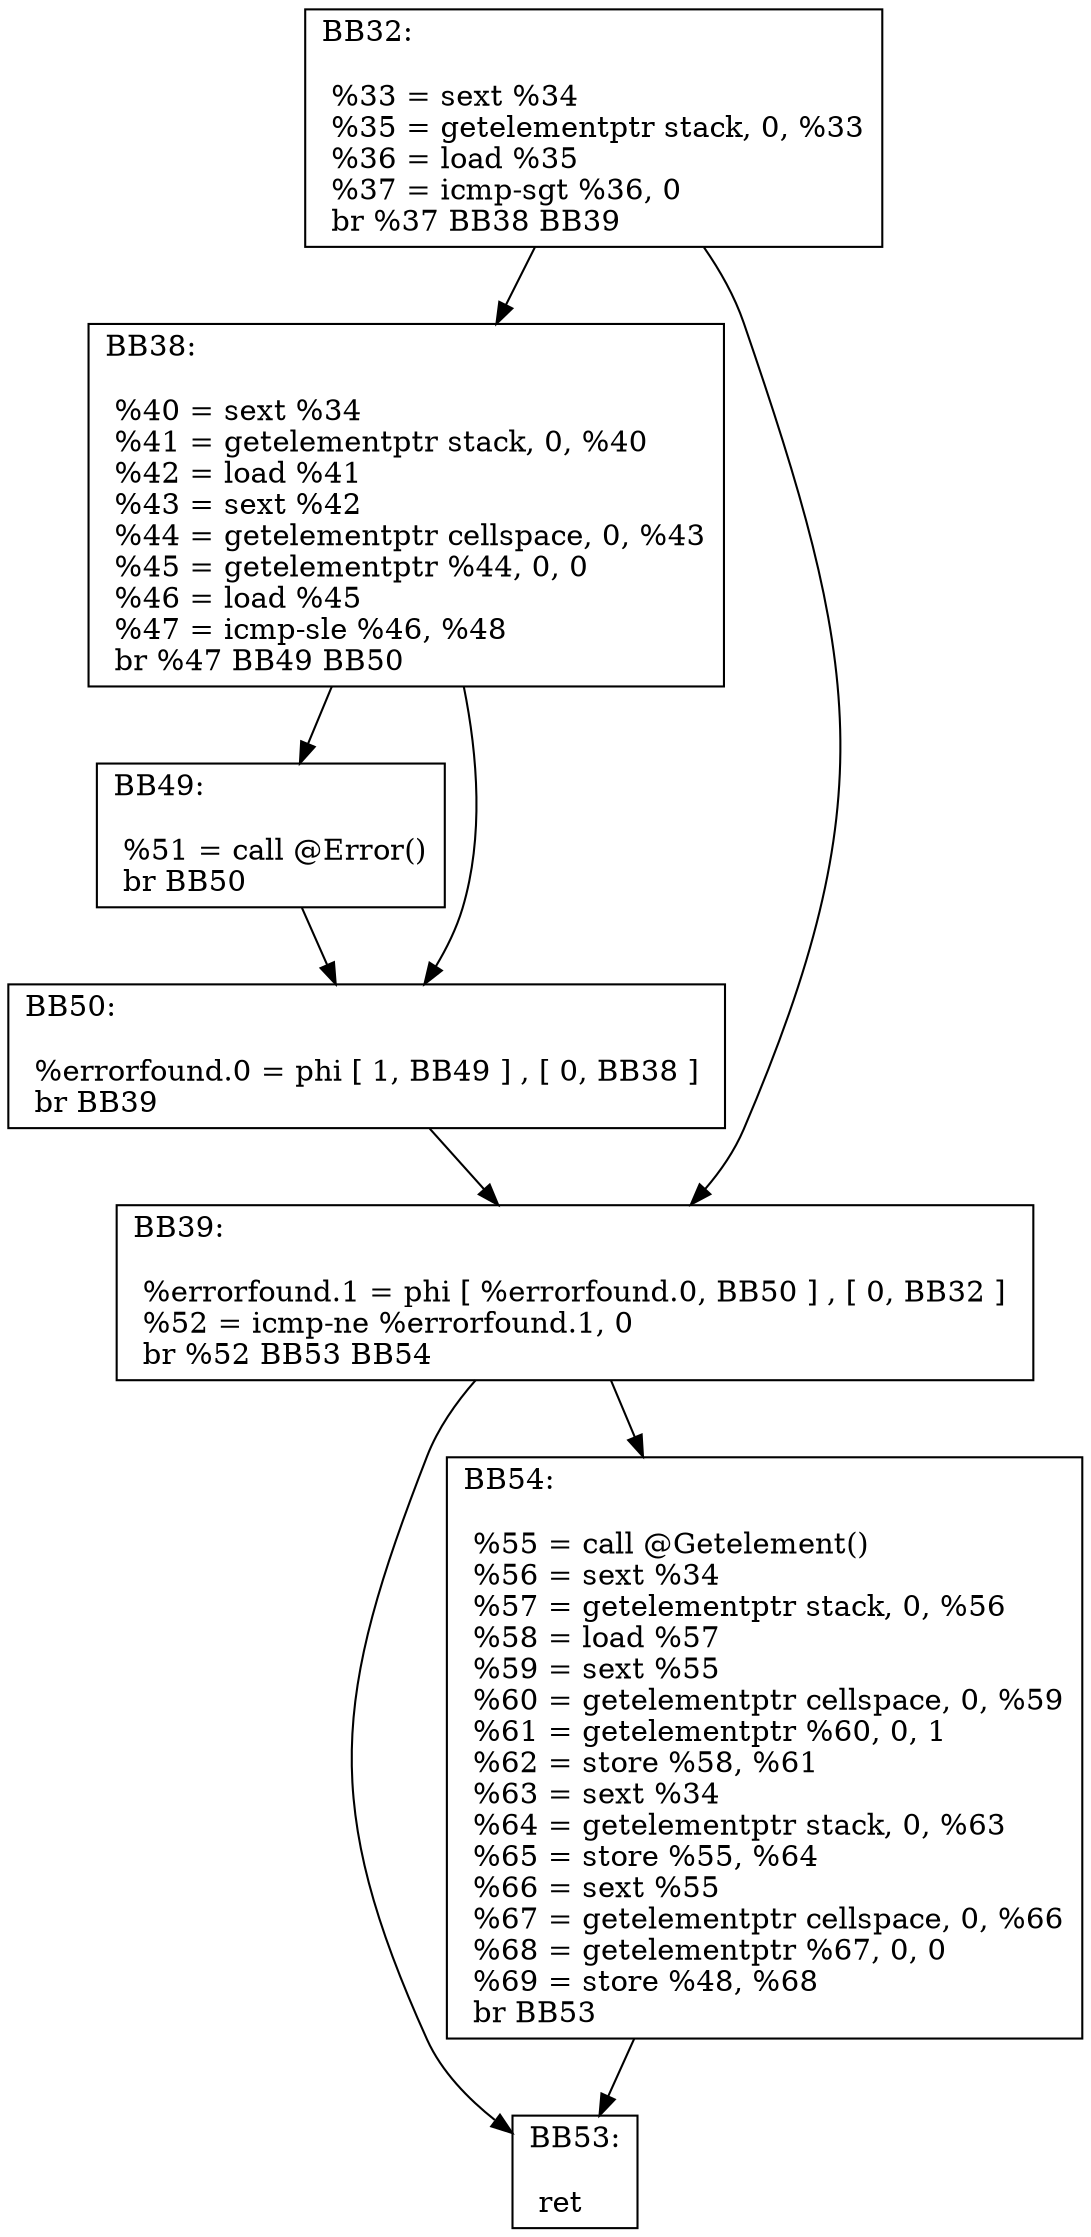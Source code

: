 digraph "CFG for 'Push' function" {
BB32 [shape=record,
    label="{BB32:\l\l
             %33 = sext %34\l
             %35 = getelementptr stack, 0, %33\l
             %36 = load %35\l
             %37 = icmp-sgt %36, 0\l
             br %37 BB38 BB39\l
             }"];
BB32 -> BB38
BB32 -> BB39
BB38 [shape=record,
    label="{BB38:\l\l
             %40 = sext %34\l
             %41 = getelementptr stack, 0, %40\l
             %42 = load %41\l
             %43 = sext %42\l
             %44 = getelementptr cellspace, 0, %43\l
             %45 = getelementptr %44, 0, 0\l
             %46 = load %45\l
             %47 = icmp-sle %46, %48\l
             br %47 BB49 BB50\l
             }"];
BB38 -> BB49
BB38 -> BB50
BB49 [shape=record,
    label="{BB49:\l\l
             %51 = call @Error()\l
             br BB50\l
             }"];
BB49 -> BB50
BB50 [shape=record,
    label="{BB50:\l\l
             %errorfound.0 = phi [ 1, BB49 ] , [ 0, BB38 ] \l
             br BB39\l
             }"];
BB50 -> BB39
BB39 [shape=record,
    label="{BB39:\l\l
             %errorfound.1 = phi [ %errorfound.0, BB50 ] , [ 0, BB32 ] \l
             %52 = icmp-ne %errorfound.1, 0\l
             br %52 BB53 BB54\l
             }"];
BB39 -> BB53
BB39 -> BB54
BB54 [shape=record,
    label="{BB54:\l\l
             %55 = call @Getelement()\l
             %56 = sext %34\l
             %57 = getelementptr stack, 0, %56\l
             %58 = load %57\l
             %59 = sext %55\l
             %60 = getelementptr cellspace, 0, %59\l
             %61 = getelementptr %60, 0, 1\l
             %62 = store %58, %61\l
             %63 = sext %34\l
             %64 = getelementptr stack, 0, %63\l
             %65 = store %55, %64\l
             %66 = sext %55\l
             %67 = getelementptr cellspace, 0, %66\l
             %68 = getelementptr %67, 0, 0\l
             %69 = store %48, %68\l
             br BB53\l
             }"];
BB54 -> BB53
BB53 [shape=record,
    label="{BB53:\l\l
             ret\l
             }"];
}
